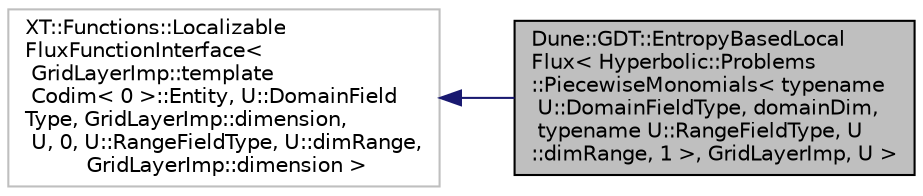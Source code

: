 digraph "Dune::GDT::EntropyBasedLocalFlux&lt; Hyperbolic::Problems::PiecewiseMonomials&lt; typename U::DomainFieldType, domainDim, typename U::RangeFieldType, U::dimRange, 1 &gt;, GridLayerImp, U &gt;"
{
  edge [fontname="Helvetica",fontsize="10",labelfontname="Helvetica",labelfontsize="10"];
  node [fontname="Helvetica",fontsize="10",shape=record];
  rankdir="LR";
  Node0 [label="Dune::GDT::EntropyBasedLocal\lFlux\< Hyperbolic::Problems\l::PiecewiseMonomials\< typename\l U::DomainFieldType, domainDim,\l typename U::RangeFieldType, U\l::dimRange, 1 \>, GridLayerImp, U \>",height=0.2,width=0.4,color="black", fillcolor="grey75", style="filled", fontcolor="black"];
  Node1 -> Node0 [dir="back",color="midnightblue",fontsize="10",style="solid",fontname="Helvetica"];
  Node1 [label="XT::Functions::Localizable\lFluxFunctionInterface\<\l GridLayerImp::template\l Codim\< 0 \>::Entity, U::DomainField\lType, GridLayerImp::dimension,\l U, 0, U::RangeFieldType, U::dimRange,\l GridLayerImp::dimension \>",height=0.2,width=0.4,color="grey75", fillcolor="white", style="filled"];
}
